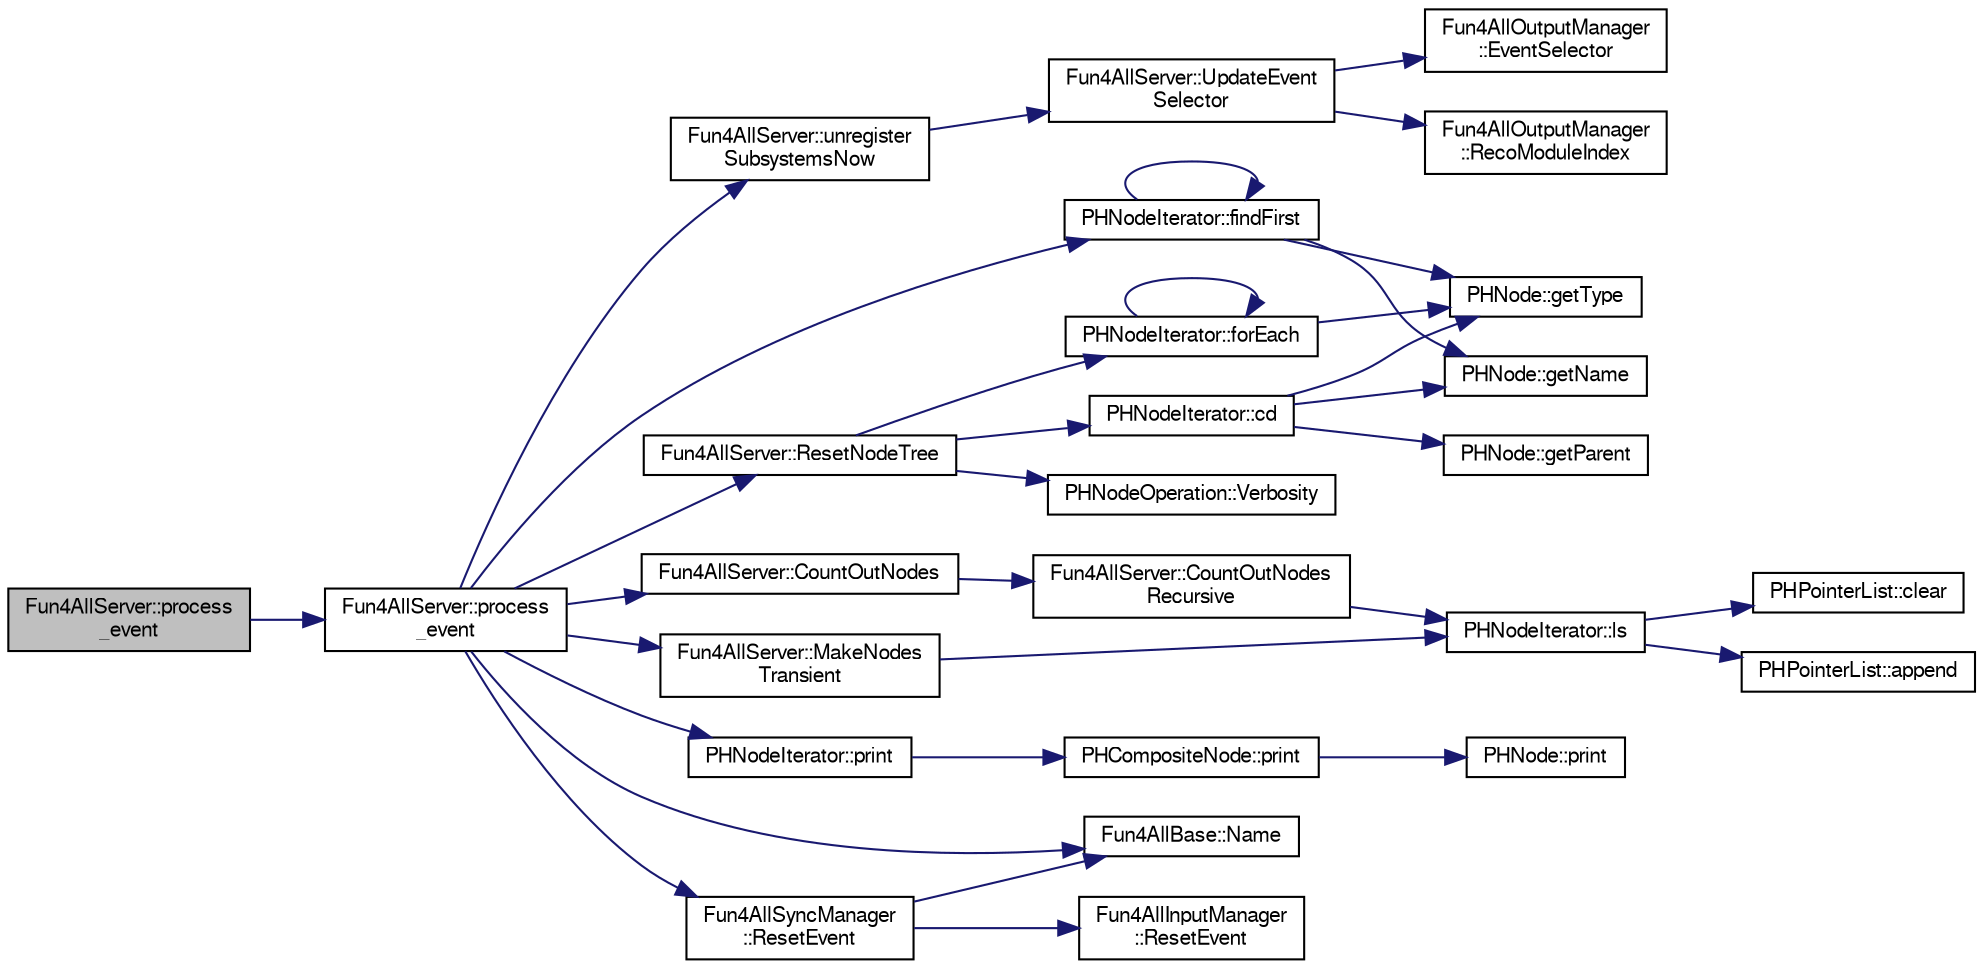 digraph "Fun4AllServer::process_event"
{
  bgcolor="transparent";
  edge [fontname="FreeSans",fontsize="10",labelfontname="FreeSans",labelfontsize="10"];
  node [fontname="FreeSans",fontsize="10",shape=record];
  rankdir="LR";
  Node1 [label="Fun4AllServer::process\l_event",height=0.2,width=0.4,color="black", fillcolor="grey75", style="filled" fontcolor="black"];
  Node1 -> Node2 [color="midnightblue",fontsize="10",style="solid",fontname="FreeSans"];
  Node2 [label="Fun4AllServer::process\l_event",height=0.2,width=0.4,color="black",URL="$da/d29/classFun4AllServer.html#a6a65a944dfb40966ace97d35ab1f7942"];
  Node2 -> Node3 [color="midnightblue",fontsize="10",style="solid",fontname="FreeSans"];
  Node3 [label="Fun4AllServer::unregister\lSubsystemsNow",height=0.2,width=0.4,color="black",URL="$da/d29/classFun4AllServer.html#a3a4e3f448388cb2e68b085e9038feaf8"];
  Node3 -> Node4 [color="midnightblue",fontsize="10",style="solid",fontname="FreeSans"];
  Node4 [label="Fun4AllServer::UpdateEvent\lSelector",height=0.2,width=0.4,color="black",URL="$da/d29/classFun4AllServer.html#a596005b9bc46ff6f5167378423248271"];
  Node4 -> Node5 [color="midnightblue",fontsize="10",style="solid",fontname="FreeSans"];
  Node5 [label="Fun4AllOutputManager\l::RecoModuleIndex",height=0.2,width=0.4,color="black",URL="$d8/d77/classFun4AllOutputManager.html#a330fe561bb5a02a9f6dc08395686321c",tooltip="retrieves pointer to vector of event selector module ids "];
  Node4 -> Node6 [color="midnightblue",fontsize="10",style="solid",fontname="FreeSans"];
  Node6 [label="Fun4AllOutputManager\l::EventSelector",height=0.2,width=0.4,color="black",URL="$d8/d77/classFun4AllOutputManager.html#a2a601e70ddadeb2f8400956ba1a514e6",tooltip="retrieves pointer to vector of event selector module names "];
  Node2 -> Node7 [color="midnightblue",fontsize="10",style="solid",fontname="FreeSans"];
  Node7 [label="PHNodeIterator::findFirst",height=0.2,width=0.4,color="black",URL="$d5/d07/classPHNodeIterator.html#aea98bf8619af59b1212a94fb32106baa"];
  Node7 -> Node8 [color="midnightblue",fontsize="10",style="solid",fontname="FreeSans"];
  Node8 [label="PHNode::getType",height=0.2,width=0.4,color="black",URL="$dc/d82/classPHNode.html#a4ab1f90aed955a652813bfe377087bda"];
  Node7 -> Node9 [color="midnightblue",fontsize="10",style="solid",fontname="FreeSans"];
  Node9 [label="PHNode::getName",height=0.2,width=0.4,color="black",URL="$dc/d82/classPHNode.html#aca3576f926a4401eddc3d88bf0ce0de3"];
  Node7 -> Node7 [color="midnightblue",fontsize="10",style="solid",fontname="FreeSans"];
  Node2 -> Node10 [color="midnightblue",fontsize="10",style="solid",fontname="FreeSans"];
  Node10 [label="Fun4AllServer::CountOutNodes",height=0.2,width=0.4,color="black",URL="$da/d29/classFun4AllServer.html#a6f3f13c3a8b5c29457e694ba910296aa"];
  Node10 -> Node11 [color="midnightblue",fontsize="10",style="solid",fontname="FreeSans"];
  Node11 [label="Fun4AllServer::CountOutNodes\lRecursive",height=0.2,width=0.4,color="black",URL="$da/d29/classFun4AllServer.html#a3654ebdcb099bcc5c820df6d4952663c"];
  Node11 -> Node12 [color="midnightblue",fontsize="10",style="solid",fontname="FreeSans"];
  Node12 [label="PHNodeIterator::ls",height=0.2,width=0.4,color="black",URL="$d5/d07/classPHNodeIterator.html#a110a5b87a02a22deecae334f32387ffa"];
  Node12 -> Node13 [color="midnightblue",fontsize="10",style="solid",fontname="FreeSans"];
  Node13 [label="PHPointerList::clear",height=0.2,width=0.4,color="black",URL="$d6/d86/classPHPointerList.html#a560c9339d74f28f604d07dcb10a2e0be"];
  Node12 -> Node14 [color="midnightblue",fontsize="10",style="solid",fontname="FreeSans"];
  Node14 [label="PHPointerList::append",height=0.2,width=0.4,color="black",URL="$d6/d86/classPHPointerList.html#af5fc4e6958b5b90c57bfb497566f503c"];
  Node2 -> Node15 [color="midnightblue",fontsize="10",style="solid",fontname="FreeSans"];
  Node15 [label="Fun4AllServer::MakeNodes\lTransient",height=0.2,width=0.4,color="black",URL="$da/d29/classFun4AllServer.html#a92c6fe0e0c19c48d2b1f9d0f63c12bbe"];
  Node15 -> Node12 [color="midnightblue",fontsize="10",style="solid",fontname="FreeSans"];
  Node2 -> Node16 [color="midnightblue",fontsize="10",style="solid",fontname="FreeSans"];
  Node16 [label="PHNodeIterator::print",height=0.2,width=0.4,color="black",URL="$d5/d07/classPHNodeIterator.html#aec2fbc1e56be7e1a0b064ecde48edee5"];
  Node16 -> Node17 [color="midnightblue",fontsize="10",style="solid",fontname="FreeSans"];
  Node17 [label="PHCompositeNode::print",height=0.2,width=0.4,color="black",URL="$d5/dca/classPHCompositeNode.html#a6a3a273adbb9f7ec652b5227212a6b2d"];
  Node17 -> Node18 [color="midnightblue",fontsize="10",style="solid",fontname="FreeSans"];
  Node18 [label="PHNode::print",height=0.2,width=0.4,color="black",URL="$dc/d82/classPHNode.html#a3c79c7edb338e7d3bb86460f931793fa"];
  Node2 -> Node19 [color="midnightblue",fontsize="10",style="solid",fontname="FreeSans"];
  Node19 [label="Fun4AllBase::Name",height=0.2,width=0.4,color="black",URL="$d5/dec/classFun4AllBase.html#a41f9ac377743d046f590617fd6f4f0ed",tooltip="Returns the name of this module. "];
  Node2 -> Node20 [color="midnightblue",fontsize="10",style="solid",fontname="FreeSans"];
  Node20 [label="Fun4AllSyncManager\l::ResetEvent",height=0.2,width=0.4,color="black",URL="$dd/ded/classFun4AllSyncManager.html#ad15c8f6f6b17662d06c4c927bc3e3ba6"];
  Node20 -> Node19 [color="midnightblue",fontsize="10",style="solid",fontname="FreeSans"];
  Node20 -> Node21 [color="midnightblue",fontsize="10",style="solid",fontname="FreeSans"];
  Node21 [label="Fun4AllInputManager\l::ResetEvent",height=0.2,width=0.4,color="black",URL="$d4/da9/classFun4AllInputManager.html#a01c946e063c464f497e7befbbe757f71"];
  Node2 -> Node22 [color="midnightblue",fontsize="10",style="solid",fontname="FreeSans"];
  Node22 [label="Fun4AllServer::ResetNodeTree",height=0.2,width=0.4,color="black",URL="$da/d29/classFun4AllServer.html#ab2479a9a3e45d51118e308597acd5228"];
  Node22 -> Node23 [color="midnightblue",fontsize="10",style="solid",fontname="FreeSans"];
  Node23 [label="PHNodeOperation::Verbosity",height=0.2,width=0.4,color="black",URL="$db/d8e/classPHNodeOperation.html#a641fdf1094ec15063171e199a4066a0d"];
  Node22 -> Node24 [color="midnightblue",fontsize="10",style="solid",fontname="FreeSans"];
  Node24 [label="PHNodeIterator::cd",height=0.2,width=0.4,color="black",URL="$d5/d07/classPHNodeIterator.html#a4cfa0490b6522394b13723c7db38a3a6"];
  Node24 -> Node25 [color="midnightblue",fontsize="10",style="solid",fontname="FreeSans"];
  Node25 [label="PHNode::getParent",height=0.2,width=0.4,color="black",URL="$dc/d82/classPHNode.html#a5c15cb20d02290b69eb4d7f6051c9722"];
  Node24 -> Node8 [color="midnightblue",fontsize="10",style="solid",fontname="FreeSans"];
  Node24 -> Node9 [color="midnightblue",fontsize="10",style="solid",fontname="FreeSans"];
  Node22 -> Node26 [color="midnightblue",fontsize="10",style="solid",fontname="FreeSans"];
  Node26 [label="PHNodeIterator::forEach",height=0.2,width=0.4,color="black",URL="$d5/d07/classPHNodeIterator.html#afeaefab44bf0ab15a439926205924f19"];
  Node26 -> Node8 [color="midnightblue",fontsize="10",style="solid",fontname="FreeSans"];
  Node26 -> Node26 [color="midnightblue",fontsize="10",style="solid",fontname="FreeSans"];
}
